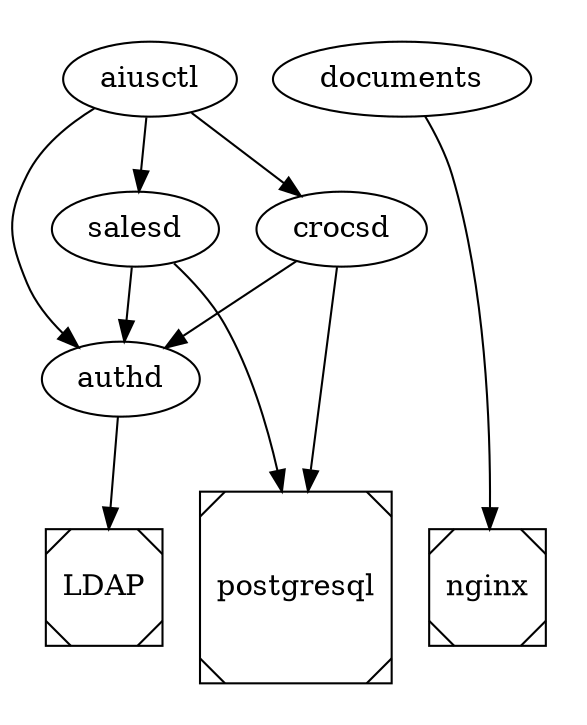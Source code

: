 
digraph {
	subgraph cluster1 {
		style=invisible
		node[shape=Msquare]

		LDAP
		postgresql
		nginx
	}

	subgraph cluster2 {
		style=invisible

		authd
	}

	subgraph cluster3 {
		style=invisible

		salesd
		crocsd
	}

	subgraph cluster4 {
		style=invisible

		aiusctl
		documents
	}

	authd -> LDAP

	salesd -> authd
	salesd -> postgresql

	crocsd -> authd
	crocsd -> postgresql

	aiusctl -> authd
	aiusctl -> salesd
	aiusctl -> crocsd

	documents -> nginx
}

